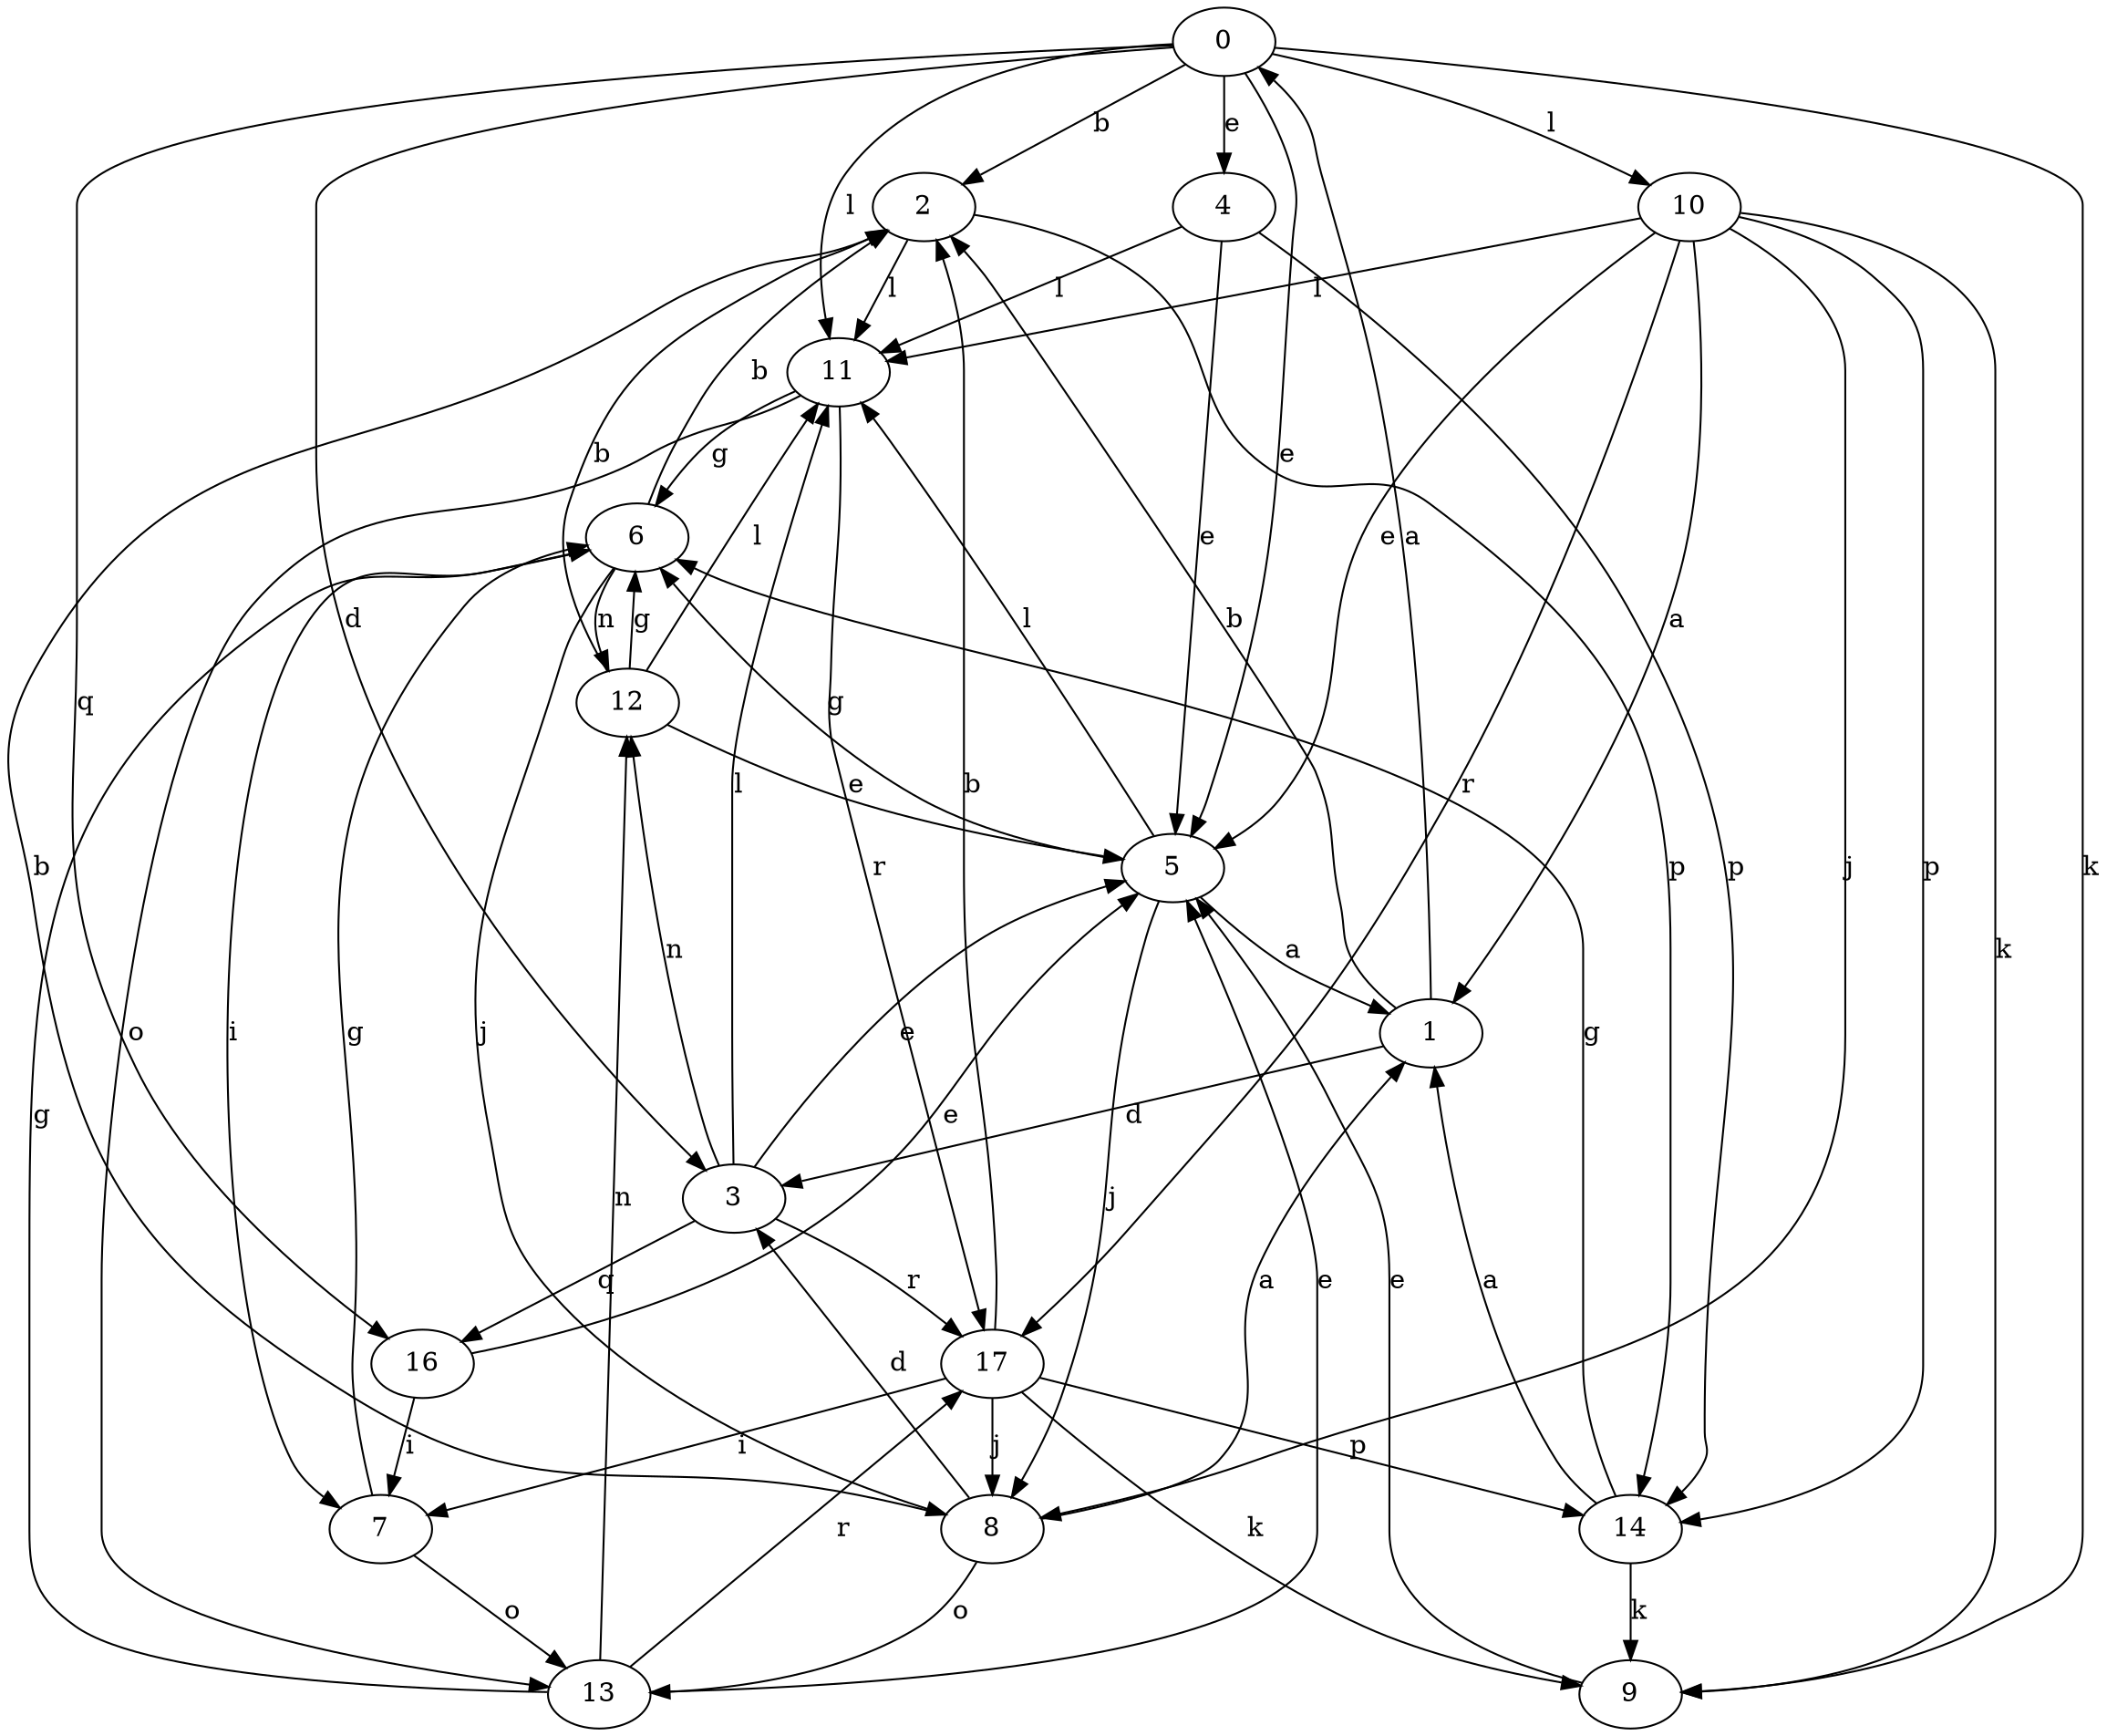 strict digraph  {
0;
1;
2;
3;
4;
5;
6;
7;
8;
9;
10;
11;
12;
13;
14;
16;
17;
0 -> 2  [label=b];
0 -> 3  [label=d];
0 -> 4  [label=e];
0 -> 5  [label=e];
0 -> 9  [label=k];
0 -> 10  [label=l];
0 -> 11  [label=l];
0 -> 16  [label=q];
1 -> 0  [label=a];
1 -> 2  [label=b];
1 -> 3  [label=d];
2 -> 11  [label=l];
2 -> 14  [label=p];
3 -> 5  [label=e];
3 -> 11  [label=l];
3 -> 12  [label=n];
3 -> 16  [label=q];
3 -> 17  [label=r];
4 -> 5  [label=e];
4 -> 11  [label=l];
4 -> 14  [label=p];
5 -> 1  [label=a];
5 -> 6  [label=g];
5 -> 8  [label=j];
5 -> 11  [label=l];
6 -> 2  [label=b];
6 -> 7  [label=i];
6 -> 8  [label=j];
6 -> 12  [label=n];
7 -> 6  [label=g];
7 -> 13  [label=o];
8 -> 1  [label=a];
8 -> 2  [label=b];
8 -> 3  [label=d];
8 -> 13  [label=o];
9 -> 5  [label=e];
10 -> 1  [label=a];
10 -> 5  [label=e];
10 -> 8  [label=j];
10 -> 9  [label=k];
10 -> 11  [label=l];
10 -> 14  [label=p];
10 -> 17  [label=r];
11 -> 6  [label=g];
11 -> 13  [label=o];
11 -> 17  [label=r];
12 -> 2  [label=b];
12 -> 5  [label=e];
12 -> 6  [label=g];
12 -> 11  [label=l];
13 -> 5  [label=e];
13 -> 6  [label=g];
13 -> 12  [label=n];
13 -> 17  [label=r];
14 -> 1  [label=a];
14 -> 6  [label=g];
14 -> 9  [label=k];
16 -> 5  [label=e];
16 -> 7  [label=i];
17 -> 2  [label=b];
17 -> 7  [label=i];
17 -> 8  [label=j];
17 -> 9  [label=k];
17 -> 14  [label=p];
}

